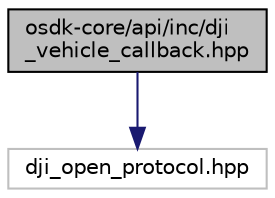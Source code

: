digraph "osdk-core/api/inc/dji_vehicle_callback.hpp"
{
 // INTERACTIVE_SVG=YES
 // LATEX_PDF_SIZE
  edge [fontname="Helvetica",fontsize="10",labelfontname="Helvetica",labelfontsize="10"];
  node [fontname="Helvetica",fontsize="10",shape=record];
  Node1 [label="osdk-core/api/inc/dji\l_vehicle_callback.hpp",height=0.2,width=0.4,color="black", fillcolor="grey75", style="filled", fontcolor="black",tooltip="Type definition for new Vehicle-style callbacks."];
  Node1 -> Node2 [color="midnightblue",fontsize="10",style="solid",fontname="Helvetica"];
  Node2 [label="dji_open_protocol.hpp",height=0.2,width=0.4,color="grey75", fillcolor="white", style="filled",tooltip=" "];
}
